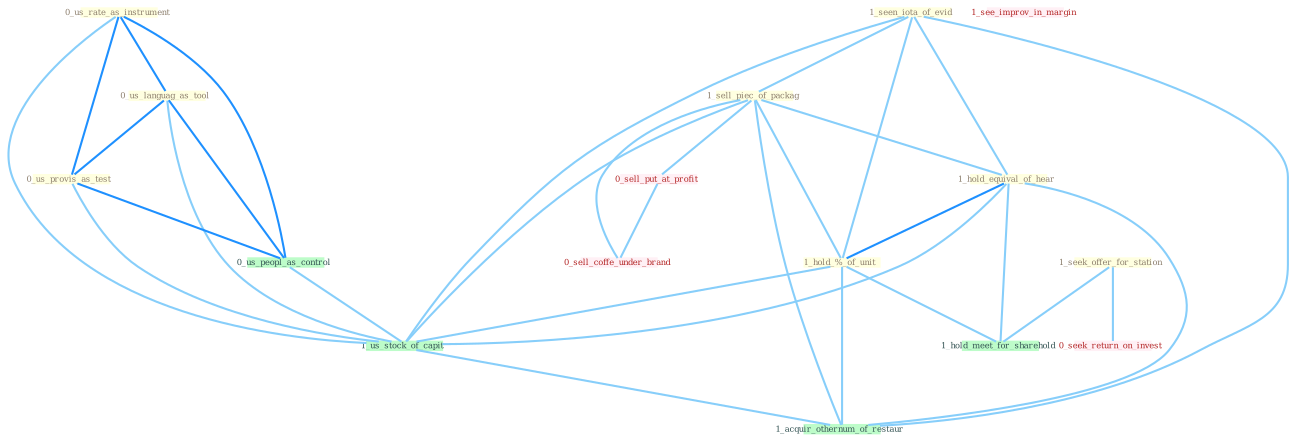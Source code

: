 Graph G{ 
    node
    [shape=polygon,style=filled,width=.5,height=.06,color="#BDFCC9",fixedsize=true,fontsize=4,
    fontcolor="#2f4f4f"];
    {node
    [color="#ffffe0", fontcolor="#8b7d6b"] "1_seen_iota_of_evid " "0_us_rate_as_instrument " "0_us_languag_as_tool " "1_sell_piec_of_packag " "0_us_provis_as_test " "1_hold_equival_of_hear " "1_hold_%_of_unit " "1_seek_offer_for_station "}
{node [color="#fff0f5", fontcolor="#b22222"] "0_sell_put_at_profit " "0_seek_return_on_invest " "1_see_improv_in_margin " "0_sell_coffe_under_brand "}
edge [color="#B0E2FF"];

	"1_seen_iota_of_evid " -- "1_sell_piec_of_packag " [w="1", color="#87cefa" ];
	"1_seen_iota_of_evid " -- "1_hold_equival_of_hear " [w="1", color="#87cefa" ];
	"1_seen_iota_of_evid " -- "1_hold_%_of_unit " [w="1", color="#87cefa" ];
	"1_seen_iota_of_evid " -- "1_us_stock_of_capit " [w="1", color="#87cefa" ];
	"1_seen_iota_of_evid " -- "1_acquir_othernum_of_restaur " [w="1", color="#87cefa" ];
	"0_us_rate_as_instrument " -- "0_us_languag_as_tool " [w="2", color="#1e90ff" , len=0.8];
	"0_us_rate_as_instrument " -- "0_us_provis_as_test " [w="2", color="#1e90ff" , len=0.8];
	"0_us_rate_as_instrument " -- "0_us_peopl_as_control " [w="2", color="#1e90ff" , len=0.8];
	"0_us_rate_as_instrument " -- "1_us_stock_of_capit " [w="1", color="#87cefa" ];
	"0_us_languag_as_tool " -- "0_us_provis_as_test " [w="2", color="#1e90ff" , len=0.8];
	"0_us_languag_as_tool " -- "0_us_peopl_as_control " [w="2", color="#1e90ff" , len=0.8];
	"0_us_languag_as_tool " -- "1_us_stock_of_capit " [w="1", color="#87cefa" ];
	"1_sell_piec_of_packag " -- "1_hold_equival_of_hear " [w="1", color="#87cefa" ];
	"1_sell_piec_of_packag " -- "1_hold_%_of_unit " [w="1", color="#87cefa" ];
	"1_sell_piec_of_packag " -- "0_sell_put_at_profit " [w="1", color="#87cefa" ];
	"1_sell_piec_of_packag " -- "1_us_stock_of_capit " [w="1", color="#87cefa" ];
	"1_sell_piec_of_packag " -- "0_sell_coffe_under_brand " [w="1", color="#87cefa" ];
	"1_sell_piec_of_packag " -- "1_acquir_othernum_of_restaur " [w="1", color="#87cefa" ];
	"0_us_provis_as_test " -- "0_us_peopl_as_control " [w="2", color="#1e90ff" , len=0.8];
	"0_us_provis_as_test " -- "1_us_stock_of_capit " [w="1", color="#87cefa" ];
	"1_hold_equival_of_hear " -- "1_hold_%_of_unit " [w="2", color="#1e90ff" , len=0.8];
	"1_hold_equival_of_hear " -- "1_us_stock_of_capit " [w="1", color="#87cefa" ];
	"1_hold_equival_of_hear " -- "1_hold_meet_for_sharehold " [w="1", color="#87cefa" ];
	"1_hold_equival_of_hear " -- "1_acquir_othernum_of_restaur " [w="1", color="#87cefa" ];
	"1_hold_%_of_unit " -- "1_us_stock_of_capit " [w="1", color="#87cefa" ];
	"1_hold_%_of_unit " -- "1_hold_meet_for_sharehold " [w="1", color="#87cefa" ];
	"1_hold_%_of_unit " -- "1_acquir_othernum_of_restaur " [w="1", color="#87cefa" ];
	"1_seek_offer_for_station " -- "0_seek_return_on_invest " [w="1", color="#87cefa" ];
	"1_seek_offer_for_station " -- "1_hold_meet_for_sharehold " [w="1", color="#87cefa" ];
	"0_us_peopl_as_control " -- "1_us_stock_of_capit " [w="1", color="#87cefa" ];
	"0_sell_put_at_profit " -- "0_sell_coffe_under_brand " [w="1", color="#87cefa" ];
	"1_us_stock_of_capit " -- "1_acquir_othernum_of_restaur " [w="1", color="#87cefa" ];
}